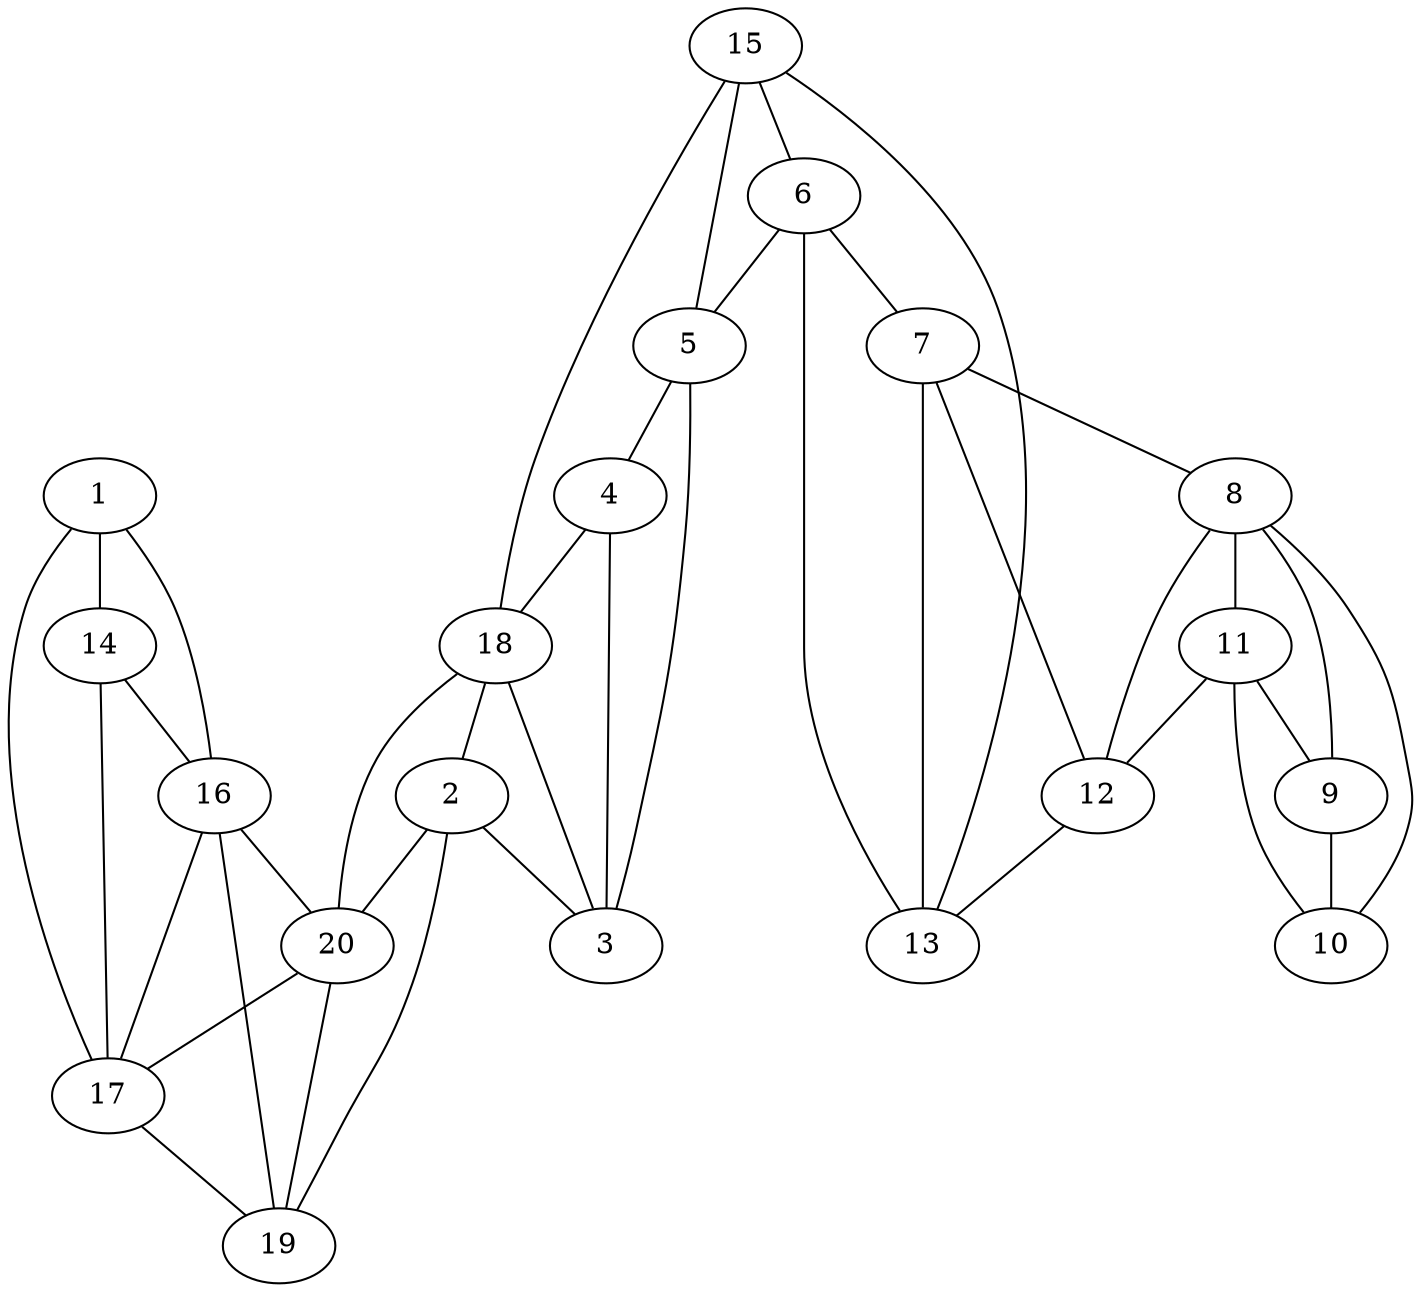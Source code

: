 graph pdb1dak {
	1	 [aaLength=14,
		sequence=KTVASCALLQAAKA,
		type=0];
	14	 [aaLength=7,
		sequence=KRYFVTG,
		type=1];
	1 -- 14	 [distance0="32.14827",
		frequency=1,
		type0=1];
	16	 [aaLength=4,
		sequence=TAGY,
		type=1];
	1 -- 16	 [distance0="34.4748",
		frequency=1,
		type0=2];
	17	 [aaLength=3,
		sequence=VAS,
		type=1];
	1 -- 17	 [distance0="37.95407",
		frequency=1,
		type0=3];
	2	 [aaLength=8,
		sequence=SDALALQR,
		type=0];
	3	 [aaLength=4,
		sequence=YATV,
		type=0];
	2 -- 3	 [distance0="17.16099",
		distance1="7.0",
		frequency=2,
		type0=1,
		type1=4];
	19	 [aaLength=4,
		sequence=SEKT,
		type=1];
	2 -- 19	 [distance0="23.12446",
		frequency=1,
		type0=3];
	20	 [aaLength=4,
		sequence=GLRN,
		type=1];
	2 -- 20	 [distance0="21.23065",
		frequency=1,
		type0=2];
	4	 [aaLength=8,
		sequence=PHIISAQE,
		type=0];
	4 -- 3	 [distance0="19.12968",
		frequency=1,
		type0=1];
	18	 [aaLength=3,
		sequence=YTF,
		type=1];
	4 -- 18	 [distance0="29.83196",
		frequency=1,
		type0=3];
	5	 [aaLength=13,
		sequence=SLVMSAGLRALEQ,
		type=0];
	5 -- 3	 [distance0="28.38689",
		frequency=1,
		type0=2];
	5 -- 4	 [distance0="21.67694",
		frequency=1,
		type0=1];
	6	 [aaLength=8,
		sequence=FADWVTQE,
		type=0];
	6 -- 5	 [distance0="35.48191",
		frequency=1,
		type0=2];
	13	 [aaLength=7,
		sequence=PVILVVG,
		type=1];
	6 -- 13	 [distance0="41.51714",
		distance1="2.0",
		frequency=2,
		type0=3,
		type1=4];
	7	 [aaLength=14,
		sequence=CINHAMLTAQVIQH,
		type=0];
	6 -- 7	 [distance0="21.98887",
		frequency=1,
		type0=1];
	8	 [aaLength=11,
		sequence=HAEYMTTLTRM,
		type=0];
	7 -- 8	 [distance0="37.12846",
		frequency=1,
		type0=2];
	7 -- 13	 [distance0="38.22932",
		frequency=1,
		type0=3];
	12	 [aaLength=7,
		sequence=LAGWVAN,
		type=1];
	7 -- 12	 [distance0="4.0",
		frequency=1,
		type0=4];
	11	 [aaLength=5,
		sequence=LLGEI,
		type=1];
	8 -- 11	 [distance0="4.0",
		frequency=1,
		type0=4];
	9	 [aaLength=3,
		sequence=PEN,
		type=0];
	8 -- 9	 [distance0="29.80797",
		frequency=1,
		type0=1];
	10	 [aaLength=3,
		sequence=GKY,
		type=0];
	8 -- 10	 [distance0="33.01466",
		frequency=1,
		type0=2];
	9 -- 10	 [distance0="14.77659",
		distance1="3.0",
		frequency=2,
		type0=1,
		type1=4];
	10 -- 11	 [distance0="37.59108",
		frequency=1,
		type0=3];
	11 -- 9	 [distance0="23.98527",
		distance1="6.0",
		frequency=2,
		type0=1,
		type1=4];
	11 -- 12	 [distance0="30.0",
		frequency=1,
		type0=2];
	12 -- 8	 [distance0="38.8986",
		distance1="8.0",
		frequency=2,
		type0=3,
		type1=4];
	12 -- 13	 [distance0="29.0",
		frequency=1,
		type0=1];
	14 -- 16	 [distance0="31.0",
		distance1="24.0",
		frequency=2,
		type0=1,
		type1=4];
	14 -- 17	 [distance0="37.0",
		frequency=1,
		type0=3];
	15	 [aaLength=5,
		sequence=WVLVE,
		type=1];
	15 -- 5	 [distance0="38.76022",
		frequency=1,
		type0=3];
	15 -- 13	 [distance0="29.0",
		frequency=1,
		type0=1];
	15 -- 6	 [distance0="14.0",
		frequency=1,
		type0=4];
	15 -- 18	 [distance0="37.0",
		frequency=1,
		type0=2];
	16 -- 17	 [distance0="6.0",
		distance1="2.0",
		frequency=2,
		type0=1,
		type1=4];
	16 -- 19	 [distance0="10.0",
		frequency=1,
		type0=2];
	16 -- 20	 [distance0="16.0",
		frequency=1,
		type0=3];
	17 -- 19	 [distance0="4.0",
		distance1="1.0",
		frequency=2,
		type0=1,
		type1=4];
	18 -- 2	 [distance0="29.59291",
		frequency=1,
		type0=3];
	18 -- 3	 [distance0="27.29421",
		frequency=1,
		type0=2];
	18 -- 20	 [distance0="25.0",
		frequency=1,
		type0=1];
	20 -- 17	 [distance0="10.0",
		frequency=1,
		type0=2];
	20 -- 19	 [distance0="6.0",
		frequency=1,
		type0=1];
}
